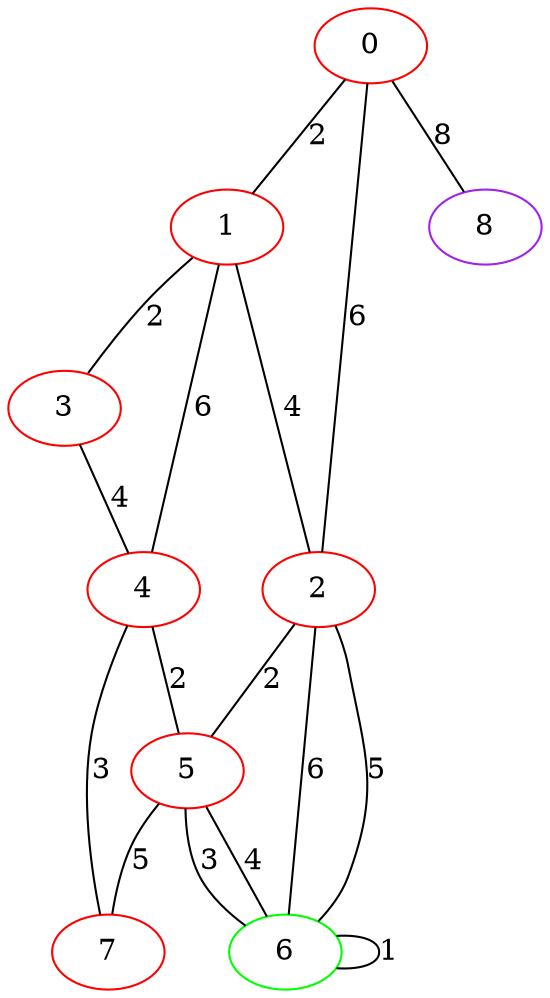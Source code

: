graph "" {
0 [color=red, weight=1];
1 [color=red, weight=1];
2 [color=red, weight=1];
3 [color=red, weight=1];
4 [color=red, weight=1];
5 [color=red, weight=1];
6 [color=green, weight=2];
7 [color=red, weight=1];
8 [color=purple, weight=4];
0 -- 8  [key=0, label=8];
0 -- 1  [key=0, label=2];
0 -- 2  [key=0, label=6];
1 -- 2  [key=0, label=4];
1 -- 3  [key=0, label=2];
1 -- 4  [key=0, label=6];
2 -- 5  [key=0, label=2];
2 -- 6  [key=0, label=5];
2 -- 6  [key=1, label=6];
3 -- 4  [key=0, label=4];
4 -- 5  [key=0, label=2];
4 -- 7  [key=0, label=3];
5 -- 6  [key=0, label=3];
5 -- 6  [key=1, label=4];
5 -- 7  [key=0, label=5];
6 -- 6  [key=0, label=1];
}
